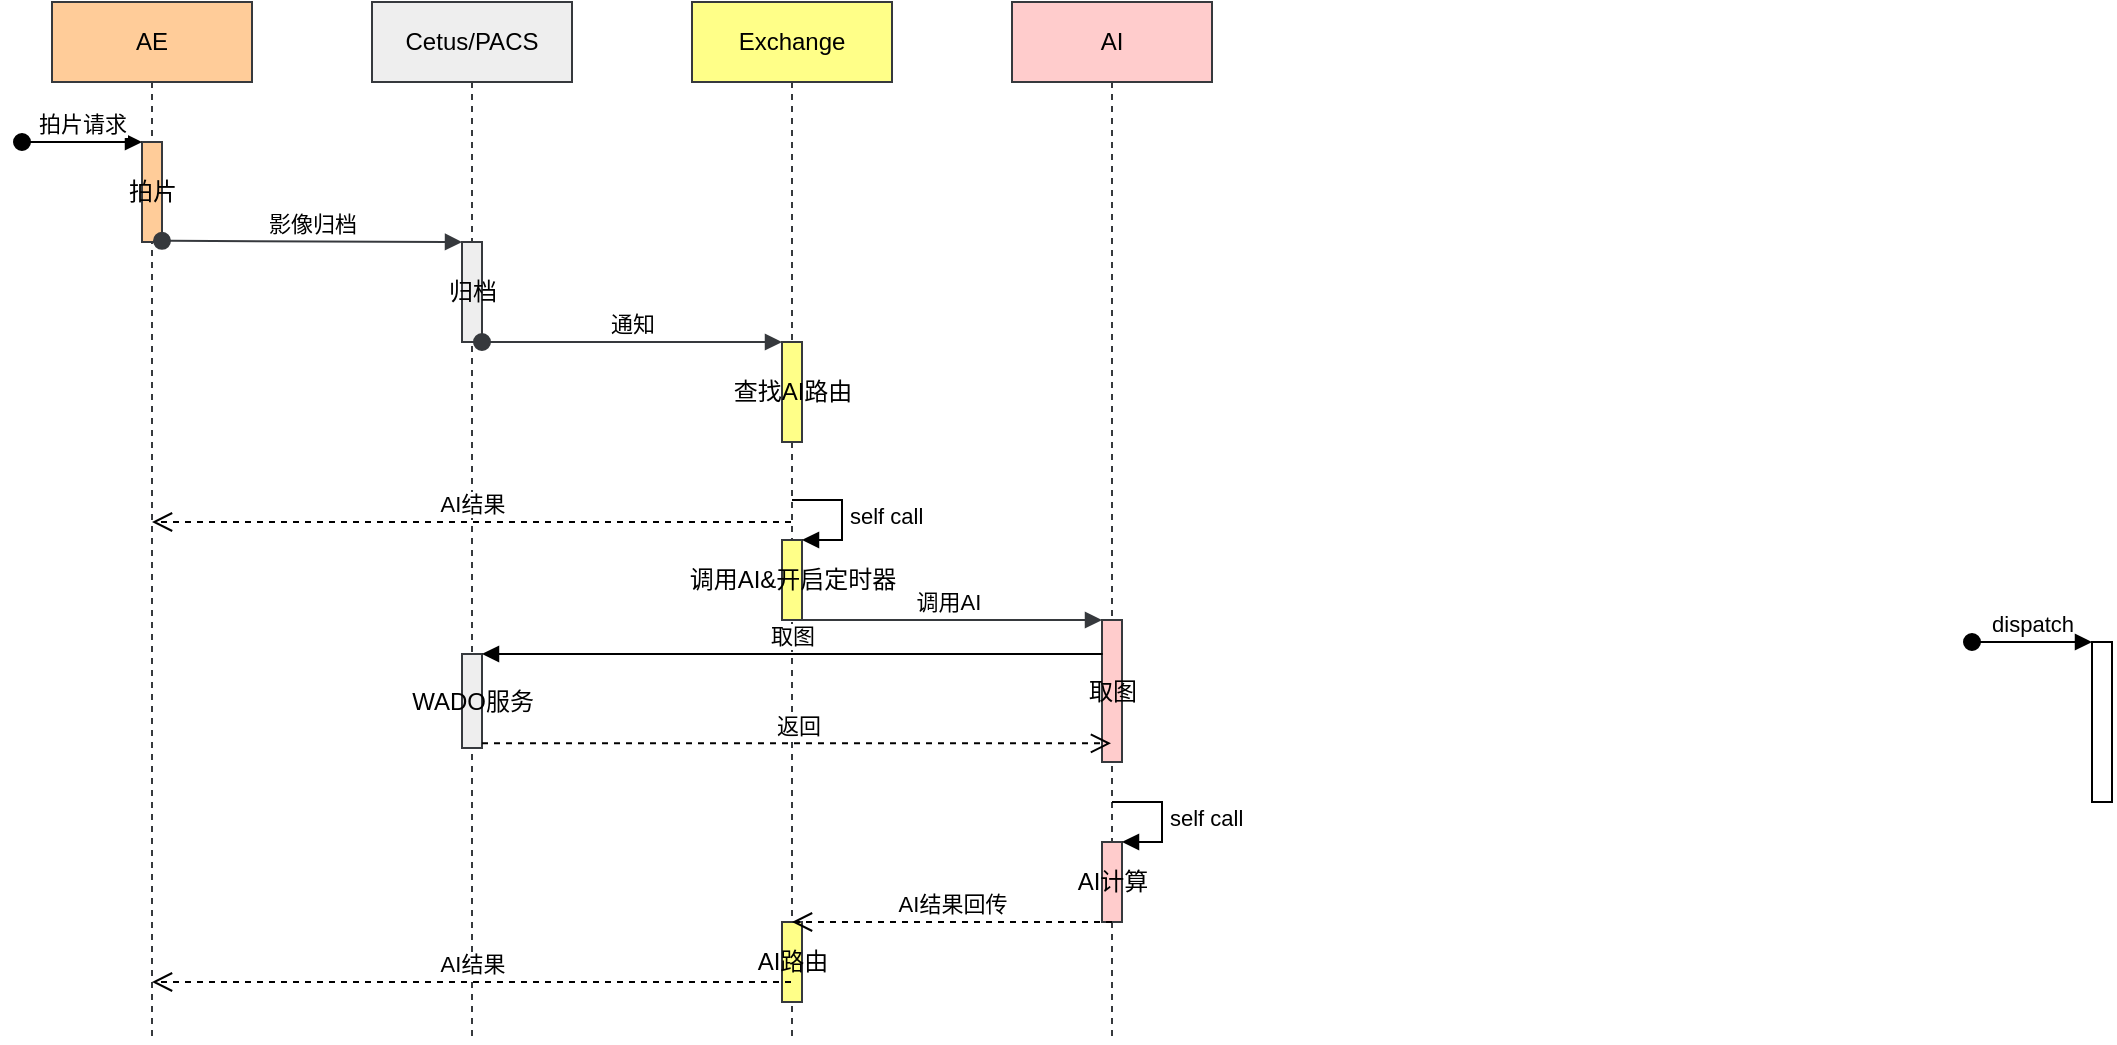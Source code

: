 <mxfile version="13.9.9" type="device"><diagram id="gKnSxPHUXZdjFv9dEIRJ" name="Page-1"><mxGraphModel dx="852" dy="494" grid="1" gridSize="10" guides="1" tooltips="1" connect="1" arrows="1" fold="1" page="1" pageScale="1" pageWidth="1169" pageHeight="827" math="0" shadow="0"><root><mxCell id="0"/><mxCell id="1" parent="0"/><mxCell id="aBzcKglwRIKpx2y4zCKN-1" value="AE" style="shape=umlLifeline;perimeter=lifelinePerimeter;whiteSpace=wrap;html=1;container=1;collapsible=0;recursiveResize=0;outlineConnect=0;fillColor=#ffcc99;strokeColor=#36393d;" parent="1" vertex="1"><mxGeometry x="80" y="40" width="100" height="520" as="geometry"/></mxCell><mxCell id="aBzcKglwRIKpx2y4zCKN-8" value="拍片" style="html=1;points=[];perimeter=orthogonalPerimeter;fillColor=#ffcc99;strokeColor=#36393d;" parent="aBzcKglwRIKpx2y4zCKN-1" vertex="1"><mxGeometry x="45" y="70" width="10" height="50" as="geometry"/></mxCell><mxCell id="aBzcKglwRIKpx2y4zCKN-9" value="拍片请求" style="html=1;verticalAlign=bottom;startArrow=oval;endArrow=block;startSize=8;rounded=0;" parent="aBzcKglwRIKpx2y4zCKN-1" target="aBzcKglwRIKpx2y4zCKN-8" edge="1"><mxGeometry relative="1" as="geometry"><mxPoint x="-15" y="70" as="sourcePoint"/></mxGeometry></mxCell><mxCell id="aBzcKglwRIKpx2y4zCKN-3" value="Cetus/PACS" style="shape=umlLifeline;perimeter=lifelinePerimeter;whiteSpace=wrap;html=1;container=1;collapsible=0;recursiveResize=0;outlineConnect=0;fillColor=#eeeeee;strokeColor=#36393d;" parent="1" vertex="1"><mxGeometry x="240" y="40" width="100" height="520" as="geometry"/></mxCell><mxCell id="aBzcKglwRIKpx2y4zCKN-10" value="归档" style="html=1;points=[];perimeter=orthogonalPerimeter;fillColor=#eeeeee;strokeColor=#36393d;" parent="aBzcKglwRIKpx2y4zCKN-3" vertex="1"><mxGeometry x="45" y="120" width="10" height="50" as="geometry"/></mxCell><mxCell id="aBzcKglwRIKpx2y4zCKN-21" value="WADO服务" style="html=1;points=[];perimeter=orthogonalPerimeter;fillColor=#eeeeee;strokeColor=#36393d;" parent="aBzcKglwRIKpx2y4zCKN-3" vertex="1"><mxGeometry x="45" y="326" width="10" height="47" as="geometry"/></mxCell><mxCell id="aBzcKglwRIKpx2y4zCKN-4" value="Exchange" style="shape=umlLifeline;perimeter=lifelinePerimeter;whiteSpace=wrap;html=1;container=1;collapsible=0;recursiveResize=0;outlineConnect=0;fillColor=#ffff88;strokeColor=#36393d;" parent="1" vertex="1"><mxGeometry x="400" y="40" width="100" height="520" as="geometry"/></mxCell><mxCell id="aBzcKglwRIKpx2y4zCKN-12" value="查找AI路由" style="html=1;points=[];perimeter=orthogonalPerimeter;fillColor=#ffff88;strokeColor=#36393d;" parent="aBzcKglwRIKpx2y4zCKN-4" vertex="1"><mxGeometry x="45" y="170" width="10" height="50" as="geometry"/></mxCell><mxCell id="aBzcKglwRIKpx2y4zCKN-36" value="调用AI&amp;amp;开启定时器" style="html=1;points=[];perimeter=orthogonalPerimeter;fillColor=#ffff88;strokeColor=#36393d;" parent="aBzcKglwRIKpx2y4zCKN-4" vertex="1"><mxGeometry x="45" y="269" width="10" height="40" as="geometry"/></mxCell><mxCell id="aBzcKglwRIKpx2y4zCKN-37" value="self call" style="edgeStyle=orthogonalEdgeStyle;html=1;align=left;spacingLeft=2;endArrow=block;rounded=0;entryX=1;entryY=0;" parent="aBzcKglwRIKpx2y4zCKN-4" target="aBzcKglwRIKpx2y4zCKN-36" edge="1"><mxGeometry relative="1" as="geometry"><mxPoint x="50" y="249" as="sourcePoint"/><Array as="points"><mxPoint x="75" y="249"/></Array></mxGeometry></mxCell><mxCell id="aBzcKglwRIKpx2y4zCKN-43" value="AI路由" style="html=1;points=[];perimeter=orthogonalPerimeter;fillColor=#ffff88;strokeColor=#36393d;" parent="aBzcKglwRIKpx2y4zCKN-4" vertex="1"><mxGeometry x="45" y="460" width="10" height="40" as="geometry"/></mxCell><mxCell id="aBzcKglwRIKpx2y4zCKN-5" value="AI" style="shape=umlLifeline;perimeter=lifelinePerimeter;whiteSpace=wrap;html=1;container=1;collapsible=0;recursiveResize=0;outlineConnect=0;fillColor=#ffcccc;strokeColor=#36393d;" parent="1" vertex="1"><mxGeometry x="560" y="40" width="100" height="520" as="geometry"/></mxCell><mxCell id="aBzcKglwRIKpx2y4zCKN-18" value="取图" style="html=1;points=[];perimeter=orthogonalPerimeter;fillColor=#ffcccc;strokeColor=#36393d;" parent="aBzcKglwRIKpx2y4zCKN-5" vertex="1"><mxGeometry x="45" y="309" width="10" height="71" as="geometry"/></mxCell><mxCell id="aBzcKglwRIKpx2y4zCKN-38" value="AI计算" style="html=1;points=[];perimeter=orthogonalPerimeter;fillColor=#ffcccc;strokeColor=#36393d;" parent="aBzcKglwRIKpx2y4zCKN-5" vertex="1"><mxGeometry x="45" y="420" width="10" height="40" as="geometry"/></mxCell><mxCell id="aBzcKglwRIKpx2y4zCKN-39" value="self call" style="edgeStyle=orthogonalEdgeStyle;html=1;align=left;spacingLeft=2;endArrow=block;rounded=0;entryX=1;entryY=0;" parent="aBzcKglwRIKpx2y4zCKN-5" target="aBzcKglwRIKpx2y4zCKN-38" edge="1"><mxGeometry relative="1" as="geometry"><mxPoint x="50" y="400" as="sourcePoint"/><Array as="points"><mxPoint x="75" y="400"/></Array></mxGeometry></mxCell><mxCell id="aBzcKglwRIKpx2y4zCKN-11" value="影像归档" style="html=1;verticalAlign=bottom;startArrow=oval;endArrow=block;startSize=8;rounded=0;exitX=1;exitY=0.988;exitDx=0;exitDy=0;exitPerimeter=0;fillColor=#ffcc99;strokeColor=#36393d;" parent="1" source="aBzcKglwRIKpx2y4zCKN-8" target="aBzcKglwRIKpx2y4zCKN-10" edge="1"><mxGeometry relative="1" as="geometry"><mxPoint x="225" y="190" as="sourcePoint"/></mxGeometry></mxCell><mxCell id="aBzcKglwRIKpx2y4zCKN-13" value="通知" style="html=1;verticalAlign=bottom;startArrow=oval;endArrow=block;startSize=8;rounded=0;exitX=1;exitY=1;exitDx=0;exitDy=0;exitPerimeter=0;fillColor=#eeeeee;strokeColor=#36393d;" parent="1" source="aBzcKglwRIKpx2y4zCKN-10" target="aBzcKglwRIKpx2y4zCKN-12" edge="1"><mxGeometry relative="1" as="geometry"><mxPoint x="385" y="269" as="sourcePoint"/></mxGeometry></mxCell><mxCell id="aBzcKglwRIKpx2y4zCKN-14" value="" style="html=1;points=[];perimeter=orthogonalPerimeter;" parent="1" vertex="1"><mxGeometry x="1100" y="360" width="10" height="80" as="geometry"/></mxCell><mxCell id="aBzcKglwRIKpx2y4zCKN-15" value="dispatch" style="html=1;verticalAlign=bottom;startArrow=oval;endArrow=block;startSize=8;rounded=0;" parent="1" target="aBzcKglwRIKpx2y4zCKN-14" edge="1"><mxGeometry relative="1" as="geometry"><mxPoint x="1040" y="360" as="sourcePoint"/></mxGeometry></mxCell><mxCell id="aBzcKglwRIKpx2y4zCKN-19" value="调用AI" style="html=1;verticalAlign=bottom;endArrow=block;entryX=0;entryY=0;rounded=0;fillColor=#ffff88;strokeColor=#36393d;" parent="1" source="aBzcKglwRIKpx2y4zCKN-4" target="aBzcKglwRIKpx2y4zCKN-18" edge="1"><mxGeometry relative="1" as="geometry"><mxPoint x="535" y="349" as="sourcePoint"/></mxGeometry></mxCell><mxCell id="aBzcKglwRIKpx2y4zCKN-22" value="取图" style="html=1;verticalAlign=bottom;endArrow=block;entryX=1;entryY=0;rounded=0;exitX=0.033;exitY=0.239;exitDx=0;exitDy=0;exitPerimeter=0;" parent="1" source="aBzcKglwRIKpx2y4zCKN-18" target="aBzcKglwRIKpx2y4zCKN-21" edge="1"><mxGeometry relative="1" as="geometry"><mxPoint x="590" y="383" as="sourcePoint"/></mxGeometry></mxCell><mxCell id="aBzcKglwRIKpx2y4zCKN-23" value="返回" style="html=1;verticalAlign=bottom;endArrow=open;dashed=1;endSize=8;exitX=1;exitY=0.95;rounded=0;" parent="1" source="aBzcKglwRIKpx2y4zCKN-21" target="aBzcKglwRIKpx2y4zCKN-5" edge="1"><mxGeometry relative="1" as="geometry"><mxPoint x="355" y="417" as="targetPoint"/></mxGeometry></mxCell><mxCell id="aBzcKglwRIKpx2y4zCKN-34" value="AI结果" style="html=1;verticalAlign=bottom;endArrow=open;dashed=1;endSize=8;rounded=0;" parent="1" source="aBzcKglwRIKpx2y4zCKN-4" target="aBzcKglwRIKpx2y4zCKN-1" edge="1"><mxGeometry relative="1" as="geometry"><mxPoint x="450" y="490" as="sourcePoint"/><mxPoint x="370" y="490" as="targetPoint"/></mxGeometry></mxCell><mxCell id="aBzcKglwRIKpx2y4zCKN-40" value="AI结果回传" style="html=1;verticalAlign=bottom;endArrow=open;dashed=1;endSize=8;rounded=0;" parent="1" target="aBzcKglwRIKpx2y4zCKN-4" edge="1"><mxGeometry relative="1" as="geometry"><mxPoint x="610" y="500" as="sourcePoint"/><mxPoint x="530" y="500" as="targetPoint"/></mxGeometry></mxCell><mxCell id="aBzcKglwRIKpx2y4zCKN-42" value="AI结果" style="html=1;verticalAlign=bottom;endArrow=open;dashed=1;endSize=8;rounded=0;" parent="1" source="aBzcKglwRIKpx2y4zCKN-4" target="aBzcKglwRIKpx2y4zCKN-1" edge="1"><mxGeometry relative="1" as="geometry"><mxPoint x="450" y="510" as="sourcePoint"/><mxPoint x="370" y="510" as="targetPoint"/><Array as="points"><mxPoint x="410" y="530"/></Array></mxGeometry></mxCell></root></mxGraphModel></diagram></mxfile>